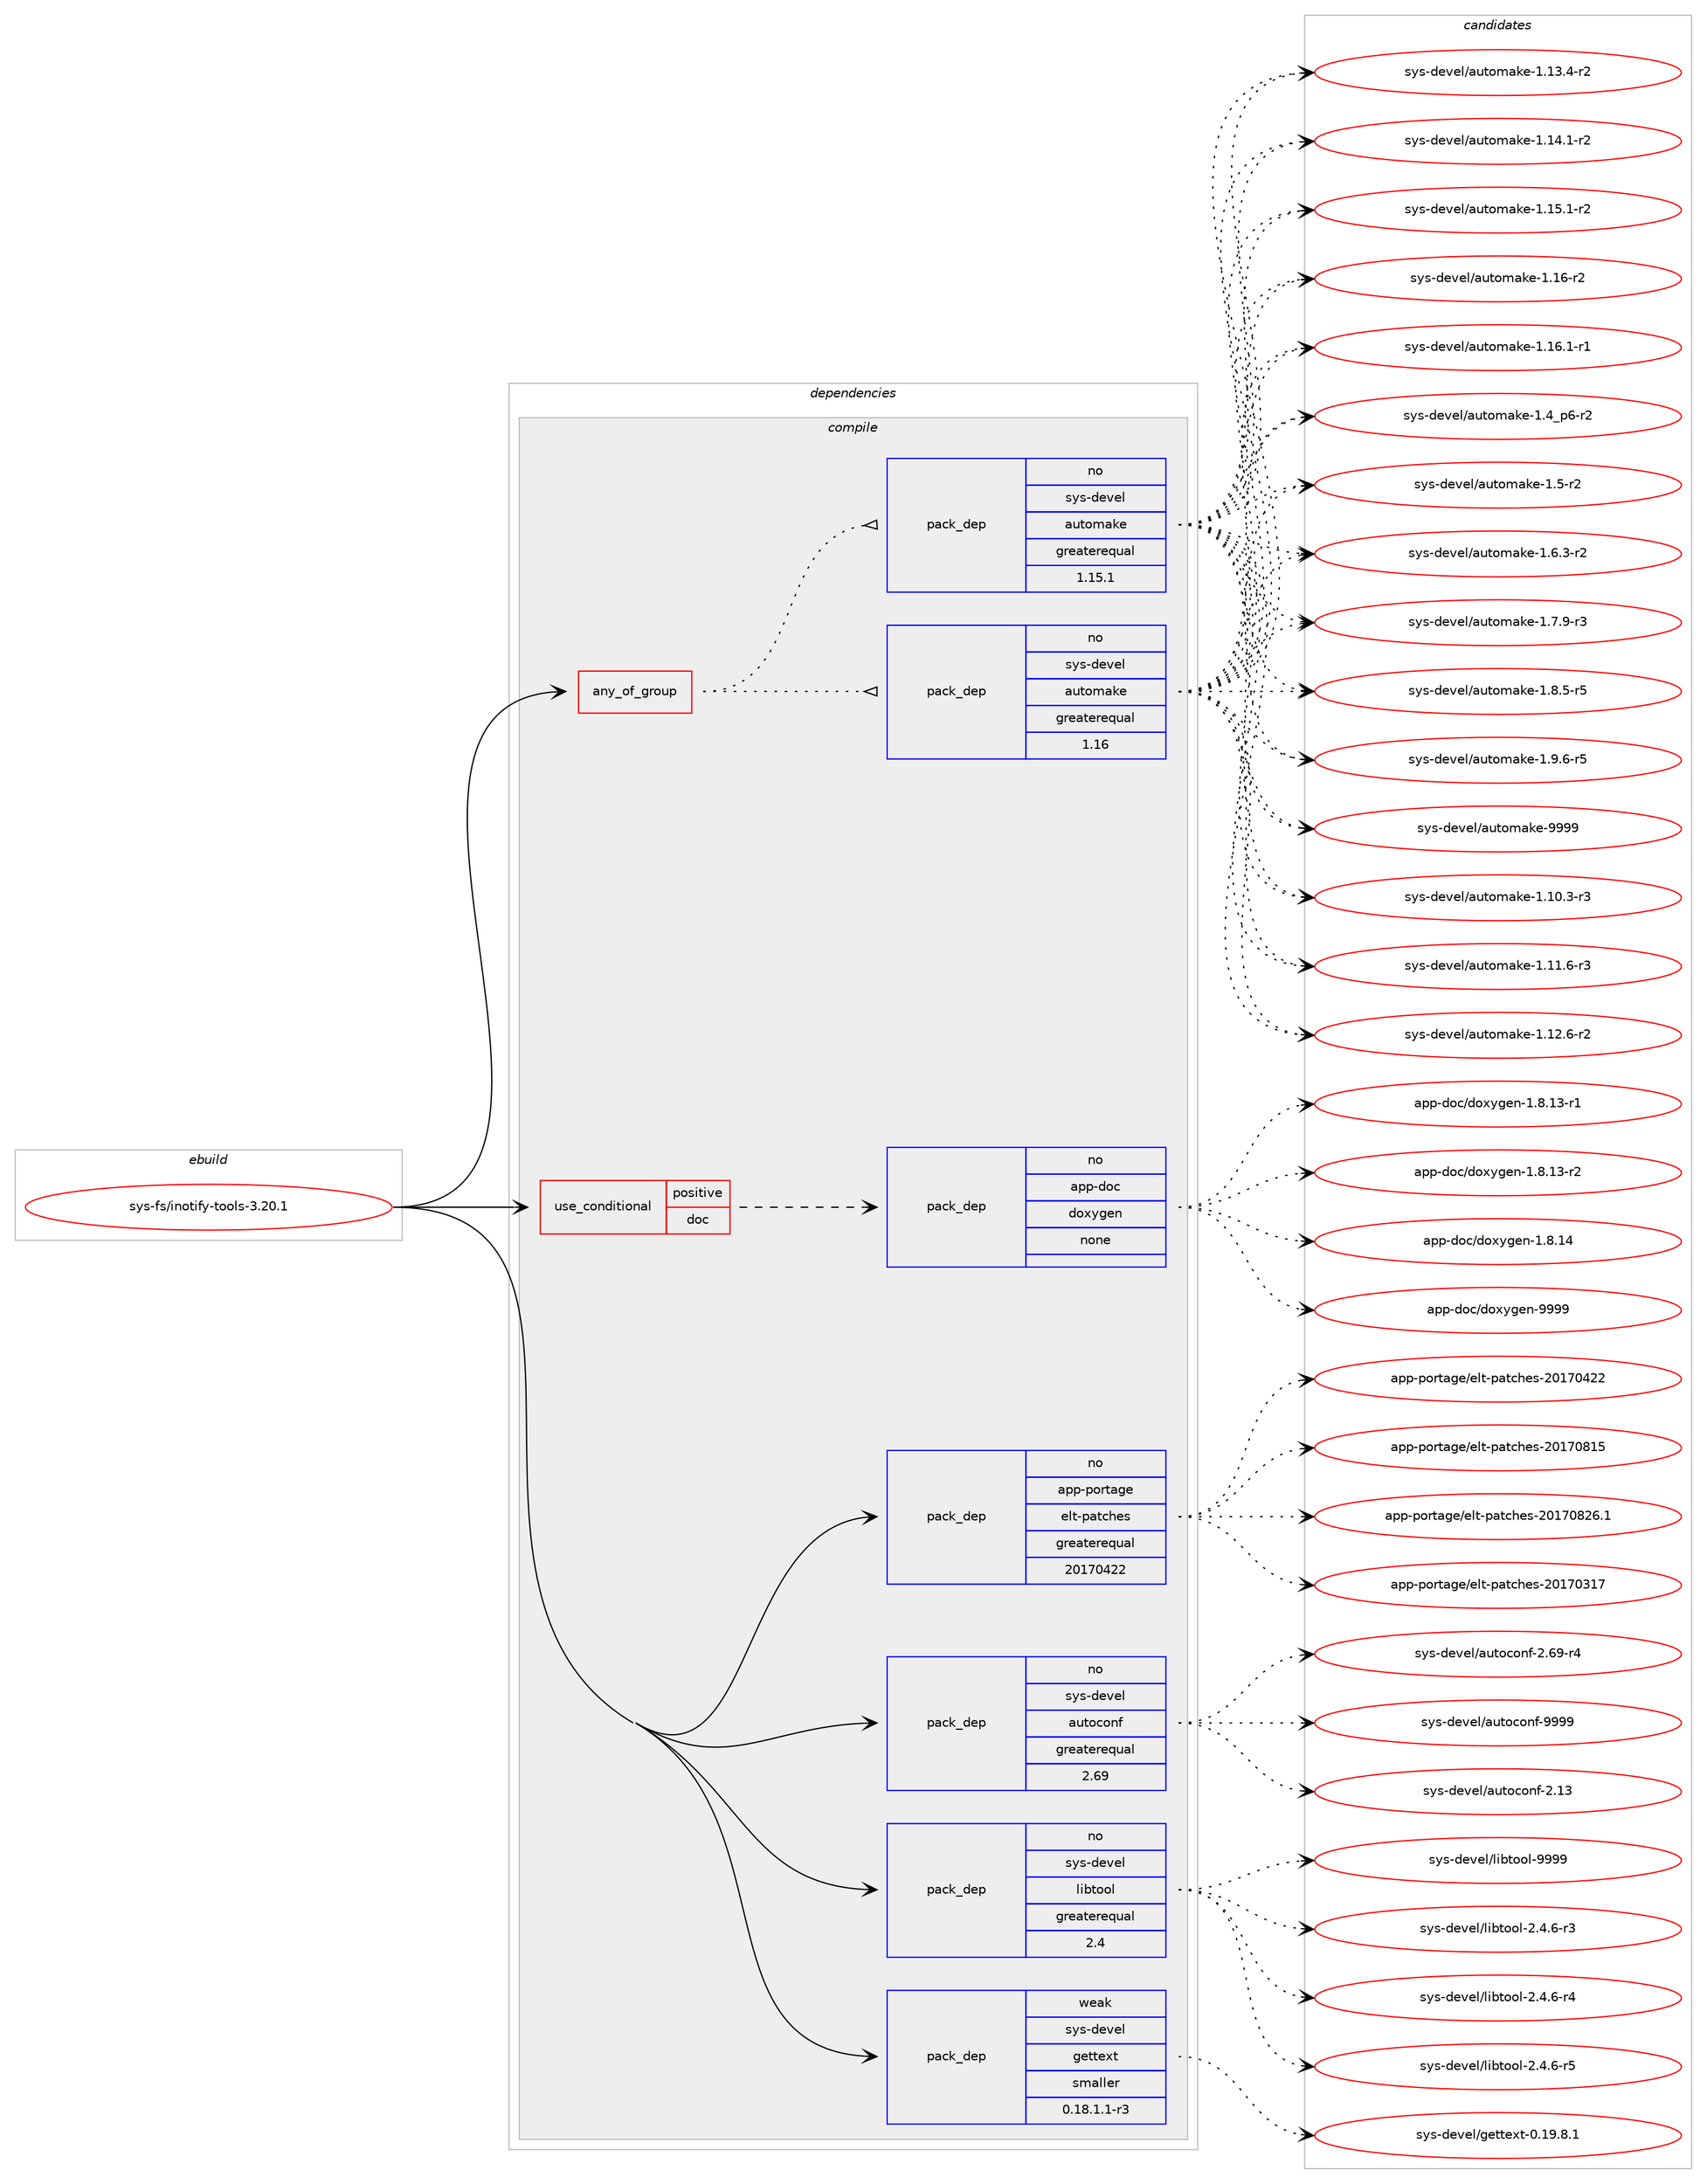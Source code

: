 digraph prolog {

# *************
# Graph options
# *************

newrank=true;
concentrate=true;
compound=true;
graph [rankdir=LR,fontname=Helvetica,fontsize=10,ranksep=1.5];#, ranksep=2.5, nodesep=0.2];
edge  [arrowhead=vee];
node  [fontname=Helvetica,fontsize=10];

# **********
# The ebuild
# **********

subgraph cluster_leftcol {
color=gray;
rank=same;
label=<<i>ebuild</i>>;
id [label="sys-fs/inotify-tools-3.20.1", color=red, width=4, href="../sys-fs/inotify-tools-3.20.1.svg"];
}

# ****************
# The dependencies
# ****************

subgraph cluster_midcol {
color=gray;
label=<<i>dependencies</i>>;
subgraph cluster_compile {
fillcolor="#eeeeee";
style=filled;
label=<<i>compile</i>>;
subgraph any54 {
dependency7778 [label=<<TABLE BORDER="0" CELLBORDER="1" CELLSPACING="0" CELLPADDING="4"><TR><TD CELLPADDING="10">any_of_group</TD></TR></TABLE>>, shape=none, color=red];subgraph pack7169 {
dependency7779 [label=<<TABLE BORDER="0" CELLBORDER="1" CELLSPACING="0" CELLPADDING="4" WIDTH="220"><TR><TD ROWSPAN="6" CELLPADDING="30">pack_dep</TD></TR><TR><TD WIDTH="110">no</TD></TR><TR><TD>sys-devel</TD></TR><TR><TD>automake</TD></TR><TR><TD>greaterequal</TD></TR><TR><TD>1.16</TD></TR></TABLE>>, shape=none, color=blue];
}
dependency7778:e -> dependency7779:w [weight=20,style="dotted",arrowhead="oinv"];
subgraph pack7170 {
dependency7780 [label=<<TABLE BORDER="0" CELLBORDER="1" CELLSPACING="0" CELLPADDING="4" WIDTH="220"><TR><TD ROWSPAN="6" CELLPADDING="30">pack_dep</TD></TR><TR><TD WIDTH="110">no</TD></TR><TR><TD>sys-devel</TD></TR><TR><TD>automake</TD></TR><TR><TD>greaterequal</TD></TR><TR><TD>1.15.1</TD></TR></TABLE>>, shape=none, color=blue];
}
dependency7778:e -> dependency7780:w [weight=20,style="dotted",arrowhead="oinv"];
}
id:e -> dependency7778:w [weight=20,style="solid",arrowhead="vee"];
subgraph cond552 {
dependency7781 [label=<<TABLE BORDER="0" CELLBORDER="1" CELLSPACING="0" CELLPADDING="4"><TR><TD ROWSPAN="3" CELLPADDING="10">use_conditional</TD></TR><TR><TD>positive</TD></TR><TR><TD>doc</TD></TR></TABLE>>, shape=none, color=red];
subgraph pack7171 {
dependency7782 [label=<<TABLE BORDER="0" CELLBORDER="1" CELLSPACING="0" CELLPADDING="4" WIDTH="220"><TR><TD ROWSPAN="6" CELLPADDING="30">pack_dep</TD></TR><TR><TD WIDTH="110">no</TD></TR><TR><TD>app-doc</TD></TR><TR><TD>doxygen</TD></TR><TR><TD>none</TD></TR><TR><TD></TD></TR></TABLE>>, shape=none, color=blue];
}
dependency7781:e -> dependency7782:w [weight=20,style="dashed",arrowhead="vee"];
}
id:e -> dependency7781:w [weight=20,style="solid",arrowhead="vee"];
subgraph pack7172 {
dependency7783 [label=<<TABLE BORDER="0" CELLBORDER="1" CELLSPACING="0" CELLPADDING="4" WIDTH="220"><TR><TD ROWSPAN="6" CELLPADDING="30">pack_dep</TD></TR><TR><TD WIDTH="110">no</TD></TR><TR><TD>app-portage</TD></TR><TR><TD>elt-patches</TD></TR><TR><TD>greaterequal</TD></TR><TR><TD>20170422</TD></TR></TABLE>>, shape=none, color=blue];
}
id:e -> dependency7783:w [weight=20,style="solid",arrowhead="vee"];
subgraph pack7173 {
dependency7784 [label=<<TABLE BORDER="0" CELLBORDER="1" CELLSPACING="0" CELLPADDING="4" WIDTH="220"><TR><TD ROWSPAN="6" CELLPADDING="30">pack_dep</TD></TR><TR><TD WIDTH="110">no</TD></TR><TR><TD>sys-devel</TD></TR><TR><TD>autoconf</TD></TR><TR><TD>greaterequal</TD></TR><TR><TD>2.69</TD></TR></TABLE>>, shape=none, color=blue];
}
id:e -> dependency7784:w [weight=20,style="solid",arrowhead="vee"];
subgraph pack7174 {
dependency7785 [label=<<TABLE BORDER="0" CELLBORDER="1" CELLSPACING="0" CELLPADDING="4" WIDTH="220"><TR><TD ROWSPAN="6" CELLPADDING="30">pack_dep</TD></TR><TR><TD WIDTH="110">no</TD></TR><TR><TD>sys-devel</TD></TR><TR><TD>libtool</TD></TR><TR><TD>greaterequal</TD></TR><TR><TD>2.4</TD></TR></TABLE>>, shape=none, color=blue];
}
id:e -> dependency7785:w [weight=20,style="solid",arrowhead="vee"];
subgraph pack7175 {
dependency7786 [label=<<TABLE BORDER="0" CELLBORDER="1" CELLSPACING="0" CELLPADDING="4" WIDTH="220"><TR><TD ROWSPAN="6" CELLPADDING="30">pack_dep</TD></TR><TR><TD WIDTH="110">weak</TD></TR><TR><TD>sys-devel</TD></TR><TR><TD>gettext</TD></TR><TR><TD>smaller</TD></TR><TR><TD>0.18.1.1-r3</TD></TR></TABLE>>, shape=none, color=blue];
}
id:e -> dependency7786:w [weight=20,style="solid",arrowhead="vee"];
}
subgraph cluster_compileandrun {
fillcolor="#eeeeee";
style=filled;
label=<<i>compile and run</i>>;
}
subgraph cluster_run {
fillcolor="#eeeeee";
style=filled;
label=<<i>run</i>>;
}
}

# **************
# The candidates
# **************

subgraph cluster_choices {
rank=same;
color=gray;
label=<<i>candidates</i>>;

subgraph choice7169 {
color=black;
nodesep=1;
choice11512111545100101118101108479711711611110997107101454946494846514511451 [label="sys-devel/automake-1.10.3-r3", color=red, width=4,href="../sys-devel/automake-1.10.3-r3.svg"];
choice11512111545100101118101108479711711611110997107101454946494946544511451 [label="sys-devel/automake-1.11.6-r3", color=red, width=4,href="../sys-devel/automake-1.11.6-r3.svg"];
choice11512111545100101118101108479711711611110997107101454946495046544511450 [label="sys-devel/automake-1.12.6-r2", color=red, width=4,href="../sys-devel/automake-1.12.6-r2.svg"];
choice11512111545100101118101108479711711611110997107101454946495146524511450 [label="sys-devel/automake-1.13.4-r2", color=red, width=4,href="../sys-devel/automake-1.13.4-r2.svg"];
choice11512111545100101118101108479711711611110997107101454946495246494511450 [label="sys-devel/automake-1.14.1-r2", color=red, width=4,href="../sys-devel/automake-1.14.1-r2.svg"];
choice11512111545100101118101108479711711611110997107101454946495346494511450 [label="sys-devel/automake-1.15.1-r2", color=red, width=4,href="../sys-devel/automake-1.15.1-r2.svg"];
choice1151211154510010111810110847971171161111099710710145494649544511450 [label="sys-devel/automake-1.16-r2", color=red, width=4,href="../sys-devel/automake-1.16-r2.svg"];
choice11512111545100101118101108479711711611110997107101454946495446494511449 [label="sys-devel/automake-1.16.1-r1", color=red, width=4,href="../sys-devel/automake-1.16.1-r1.svg"];
choice115121115451001011181011084797117116111109971071014549465295112544511450 [label="sys-devel/automake-1.4_p6-r2", color=red, width=4,href="../sys-devel/automake-1.4_p6-r2.svg"];
choice11512111545100101118101108479711711611110997107101454946534511450 [label="sys-devel/automake-1.5-r2", color=red, width=4,href="../sys-devel/automake-1.5-r2.svg"];
choice115121115451001011181011084797117116111109971071014549465446514511450 [label="sys-devel/automake-1.6.3-r2", color=red, width=4,href="../sys-devel/automake-1.6.3-r2.svg"];
choice115121115451001011181011084797117116111109971071014549465546574511451 [label="sys-devel/automake-1.7.9-r3", color=red, width=4,href="../sys-devel/automake-1.7.9-r3.svg"];
choice115121115451001011181011084797117116111109971071014549465646534511453 [label="sys-devel/automake-1.8.5-r5", color=red, width=4,href="../sys-devel/automake-1.8.5-r5.svg"];
choice115121115451001011181011084797117116111109971071014549465746544511453 [label="sys-devel/automake-1.9.6-r5", color=red, width=4,href="../sys-devel/automake-1.9.6-r5.svg"];
choice115121115451001011181011084797117116111109971071014557575757 [label="sys-devel/automake-9999", color=red, width=4,href="../sys-devel/automake-9999.svg"];
dependency7779:e -> choice11512111545100101118101108479711711611110997107101454946494846514511451:w [style=dotted,weight="100"];
dependency7779:e -> choice11512111545100101118101108479711711611110997107101454946494946544511451:w [style=dotted,weight="100"];
dependency7779:e -> choice11512111545100101118101108479711711611110997107101454946495046544511450:w [style=dotted,weight="100"];
dependency7779:e -> choice11512111545100101118101108479711711611110997107101454946495146524511450:w [style=dotted,weight="100"];
dependency7779:e -> choice11512111545100101118101108479711711611110997107101454946495246494511450:w [style=dotted,weight="100"];
dependency7779:e -> choice11512111545100101118101108479711711611110997107101454946495346494511450:w [style=dotted,weight="100"];
dependency7779:e -> choice1151211154510010111810110847971171161111099710710145494649544511450:w [style=dotted,weight="100"];
dependency7779:e -> choice11512111545100101118101108479711711611110997107101454946495446494511449:w [style=dotted,weight="100"];
dependency7779:e -> choice115121115451001011181011084797117116111109971071014549465295112544511450:w [style=dotted,weight="100"];
dependency7779:e -> choice11512111545100101118101108479711711611110997107101454946534511450:w [style=dotted,weight="100"];
dependency7779:e -> choice115121115451001011181011084797117116111109971071014549465446514511450:w [style=dotted,weight="100"];
dependency7779:e -> choice115121115451001011181011084797117116111109971071014549465546574511451:w [style=dotted,weight="100"];
dependency7779:e -> choice115121115451001011181011084797117116111109971071014549465646534511453:w [style=dotted,weight="100"];
dependency7779:e -> choice115121115451001011181011084797117116111109971071014549465746544511453:w [style=dotted,weight="100"];
dependency7779:e -> choice115121115451001011181011084797117116111109971071014557575757:w [style=dotted,weight="100"];
}
subgraph choice7170 {
color=black;
nodesep=1;
choice11512111545100101118101108479711711611110997107101454946494846514511451 [label="sys-devel/automake-1.10.3-r3", color=red, width=4,href="../sys-devel/automake-1.10.3-r3.svg"];
choice11512111545100101118101108479711711611110997107101454946494946544511451 [label="sys-devel/automake-1.11.6-r3", color=red, width=4,href="../sys-devel/automake-1.11.6-r3.svg"];
choice11512111545100101118101108479711711611110997107101454946495046544511450 [label="sys-devel/automake-1.12.6-r2", color=red, width=4,href="../sys-devel/automake-1.12.6-r2.svg"];
choice11512111545100101118101108479711711611110997107101454946495146524511450 [label="sys-devel/automake-1.13.4-r2", color=red, width=4,href="../sys-devel/automake-1.13.4-r2.svg"];
choice11512111545100101118101108479711711611110997107101454946495246494511450 [label="sys-devel/automake-1.14.1-r2", color=red, width=4,href="../sys-devel/automake-1.14.1-r2.svg"];
choice11512111545100101118101108479711711611110997107101454946495346494511450 [label="sys-devel/automake-1.15.1-r2", color=red, width=4,href="../sys-devel/automake-1.15.1-r2.svg"];
choice1151211154510010111810110847971171161111099710710145494649544511450 [label="sys-devel/automake-1.16-r2", color=red, width=4,href="../sys-devel/automake-1.16-r2.svg"];
choice11512111545100101118101108479711711611110997107101454946495446494511449 [label="sys-devel/automake-1.16.1-r1", color=red, width=4,href="../sys-devel/automake-1.16.1-r1.svg"];
choice115121115451001011181011084797117116111109971071014549465295112544511450 [label="sys-devel/automake-1.4_p6-r2", color=red, width=4,href="../sys-devel/automake-1.4_p6-r2.svg"];
choice11512111545100101118101108479711711611110997107101454946534511450 [label="sys-devel/automake-1.5-r2", color=red, width=4,href="../sys-devel/automake-1.5-r2.svg"];
choice115121115451001011181011084797117116111109971071014549465446514511450 [label="sys-devel/automake-1.6.3-r2", color=red, width=4,href="../sys-devel/automake-1.6.3-r2.svg"];
choice115121115451001011181011084797117116111109971071014549465546574511451 [label="sys-devel/automake-1.7.9-r3", color=red, width=4,href="../sys-devel/automake-1.7.9-r3.svg"];
choice115121115451001011181011084797117116111109971071014549465646534511453 [label="sys-devel/automake-1.8.5-r5", color=red, width=4,href="../sys-devel/automake-1.8.5-r5.svg"];
choice115121115451001011181011084797117116111109971071014549465746544511453 [label="sys-devel/automake-1.9.6-r5", color=red, width=4,href="../sys-devel/automake-1.9.6-r5.svg"];
choice115121115451001011181011084797117116111109971071014557575757 [label="sys-devel/automake-9999", color=red, width=4,href="../sys-devel/automake-9999.svg"];
dependency7780:e -> choice11512111545100101118101108479711711611110997107101454946494846514511451:w [style=dotted,weight="100"];
dependency7780:e -> choice11512111545100101118101108479711711611110997107101454946494946544511451:w [style=dotted,weight="100"];
dependency7780:e -> choice11512111545100101118101108479711711611110997107101454946495046544511450:w [style=dotted,weight="100"];
dependency7780:e -> choice11512111545100101118101108479711711611110997107101454946495146524511450:w [style=dotted,weight="100"];
dependency7780:e -> choice11512111545100101118101108479711711611110997107101454946495246494511450:w [style=dotted,weight="100"];
dependency7780:e -> choice11512111545100101118101108479711711611110997107101454946495346494511450:w [style=dotted,weight="100"];
dependency7780:e -> choice1151211154510010111810110847971171161111099710710145494649544511450:w [style=dotted,weight="100"];
dependency7780:e -> choice11512111545100101118101108479711711611110997107101454946495446494511449:w [style=dotted,weight="100"];
dependency7780:e -> choice115121115451001011181011084797117116111109971071014549465295112544511450:w [style=dotted,weight="100"];
dependency7780:e -> choice11512111545100101118101108479711711611110997107101454946534511450:w [style=dotted,weight="100"];
dependency7780:e -> choice115121115451001011181011084797117116111109971071014549465446514511450:w [style=dotted,weight="100"];
dependency7780:e -> choice115121115451001011181011084797117116111109971071014549465546574511451:w [style=dotted,weight="100"];
dependency7780:e -> choice115121115451001011181011084797117116111109971071014549465646534511453:w [style=dotted,weight="100"];
dependency7780:e -> choice115121115451001011181011084797117116111109971071014549465746544511453:w [style=dotted,weight="100"];
dependency7780:e -> choice115121115451001011181011084797117116111109971071014557575757:w [style=dotted,weight="100"];
}
subgraph choice7171 {
color=black;
nodesep=1;
choice97112112451001119947100111120121103101110454946564649514511449 [label="app-doc/doxygen-1.8.13-r1", color=red, width=4,href="../app-doc/doxygen-1.8.13-r1.svg"];
choice97112112451001119947100111120121103101110454946564649514511450 [label="app-doc/doxygen-1.8.13-r2", color=red, width=4,href="../app-doc/doxygen-1.8.13-r2.svg"];
choice9711211245100111994710011112012110310111045494656464952 [label="app-doc/doxygen-1.8.14", color=red, width=4,href="../app-doc/doxygen-1.8.14.svg"];
choice971121124510011199471001111201211031011104557575757 [label="app-doc/doxygen-9999", color=red, width=4,href="../app-doc/doxygen-9999.svg"];
dependency7782:e -> choice97112112451001119947100111120121103101110454946564649514511449:w [style=dotted,weight="100"];
dependency7782:e -> choice97112112451001119947100111120121103101110454946564649514511450:w [style=dotted,weight="100"];
dependency7782:e -> choice9711211245100111994710011112012110310111045494656464952:w [style=dotted,weight="100"];
dependency7782:e -> choice971121124510011199471001111201211031011104557575757:w [style=dotted,weight="100"];
}
subgraph choice7172 {
color=black;
nodesep=1;
choice97112112451121111141169710310147101108116451129711699104101115455048495548514955 [label="app-portage/elt-patches-20170317", color=red, width=4,href="../app-portage/elt-patches-20170317.svg"];
choice97112112451121111141169710310147101108116451129711699104101115455048495548525050 [label="app-portage/elt-patches-20170422", color=red, width=4,href="../app-portage/elt-patches-20170422.svg"];
choice97112112451121111141169710310147101108116451129711699104101115455048495548564953 [label="app-portage/elt-patches-20170815", color=red, width=4,href="../app-portage/elt-patches-20170815.svg"];
choice971121124511211111411697103101471011081164511297116991041011154550484955485650544649 [label="app-portage/elt-patches-20170826.1", color=red, width=4,href="../app-portage/elt-patches-20170826.1.svg"];
dependency7783:e -> choice97112112451121111141169710310147101108116451129711699104101115455048495548514955:w [style=dotted,weight="100"];
dependency7783:e -> choice97112112451121111141169710310147101108116451129711699104101115455048495548525050:w [style=dotted,weight="100"];
dependency7783:e -> choice97112112451121111141169710310147101108116451129711699104101115455048495548564953:w [style=dotted,weight="100"];
dependency7783:e -> choice971121124511211111411697103101471011081164511297116991041011154550484955485650544649:w [style=dotted,weight="100"];
}
subgraph choice7173 {
color=black;
nodesep=1;
choice115121115451001011181011084797117116111991111101024550464951 [label="sys-devel/autoconf-2.13", color=red, width=4,href="../sys-devel/autoconf-2.13.svg"];
choice1151211154510010111810110847971171161119911111010245504654574511452 [label="sys-devel/autoconf-2.69-r4", color=red, width=4,href="../sys-devel/autoconf-2.69-r4.svg"];
choice115121115451001011181011084797117116111991111101024557575757 [label="sys-devel/autoconf-9999", color=red, width=4,href="../sys-devel/autoconf-9999.svg"];
dependency7784:e -> choice115121115451001011181011084797117116111991111101024550464951:w [style=dotted,weight="100"];
dependency7784:e -> choice1151211154510010111810110847971171161119911111010245504654574511452:w [style=dotted,weight="100"];
dependency7784:e -> choice115121115451001011181011084797117116111991111101024557575757:w [style=dotted,weight="100"];
}
subgraph choice7174 {
color=black;
nodesep=1;
choice1151211154510010111810110847108105981161111111084550465246544511451 [label="sys-devel/libtool-2.4.6-r3", color=red, width=4,href="../sys-devel/libtool-2.4.6-r3.svg"];
choice1151211154510010111810110847108105981161111111084550465246544511452 [label="sys-devel/libtool-2.4.6-r4", color=red, width=4,href="../sys-devel/libtool-2.4.6-r4.svg"];
choice1151211154510010111810110847108105981161111111084550465246544511453 [label="sys-devel/libtool-2.4.6-r5", color=red, width=4,href="../sys-devel/libtool-2.4.6-r5.svg"];
choice1151211154510010111810110847108105981161111111084557575757 [label="sys-devel/libtool-9999", color=red, width=4,href="../sys-devel/libtool-9999.svg"];
dependency7785:e -> choice1151211154510010111810110847108105981161111111084550465246544511451:w [style=dotted,weight="100"];
dependency7785:e -> choice1151211154510010111810110847108105981161111111084550465246544511452:w [style=dotted,weight="100"];
dependency7785:e -> choice1151211154510010111810110847108105981161111111084550465246544511453:w [style=dotted,weight="100"];
dependency7785:e -> choice1151211154510010111810110847108105981161111111084557575757:w [style=dotted,weight="100"];
}
subgraph choice7175 {
color=black;
nodesep=1;
choice1151211154510010111810110847103101116116101120116454846495746564649 [label="sys-devel/gettext-0.19.8.1", color=red, width=4,href="../sys-devel/gettext-0.19.8.1.svg"];
dependency7786:e -> choice1151211154510010111810110847103101116116101120116454846495746564649:w [style=dotted,weight="100"];
}
}

}
